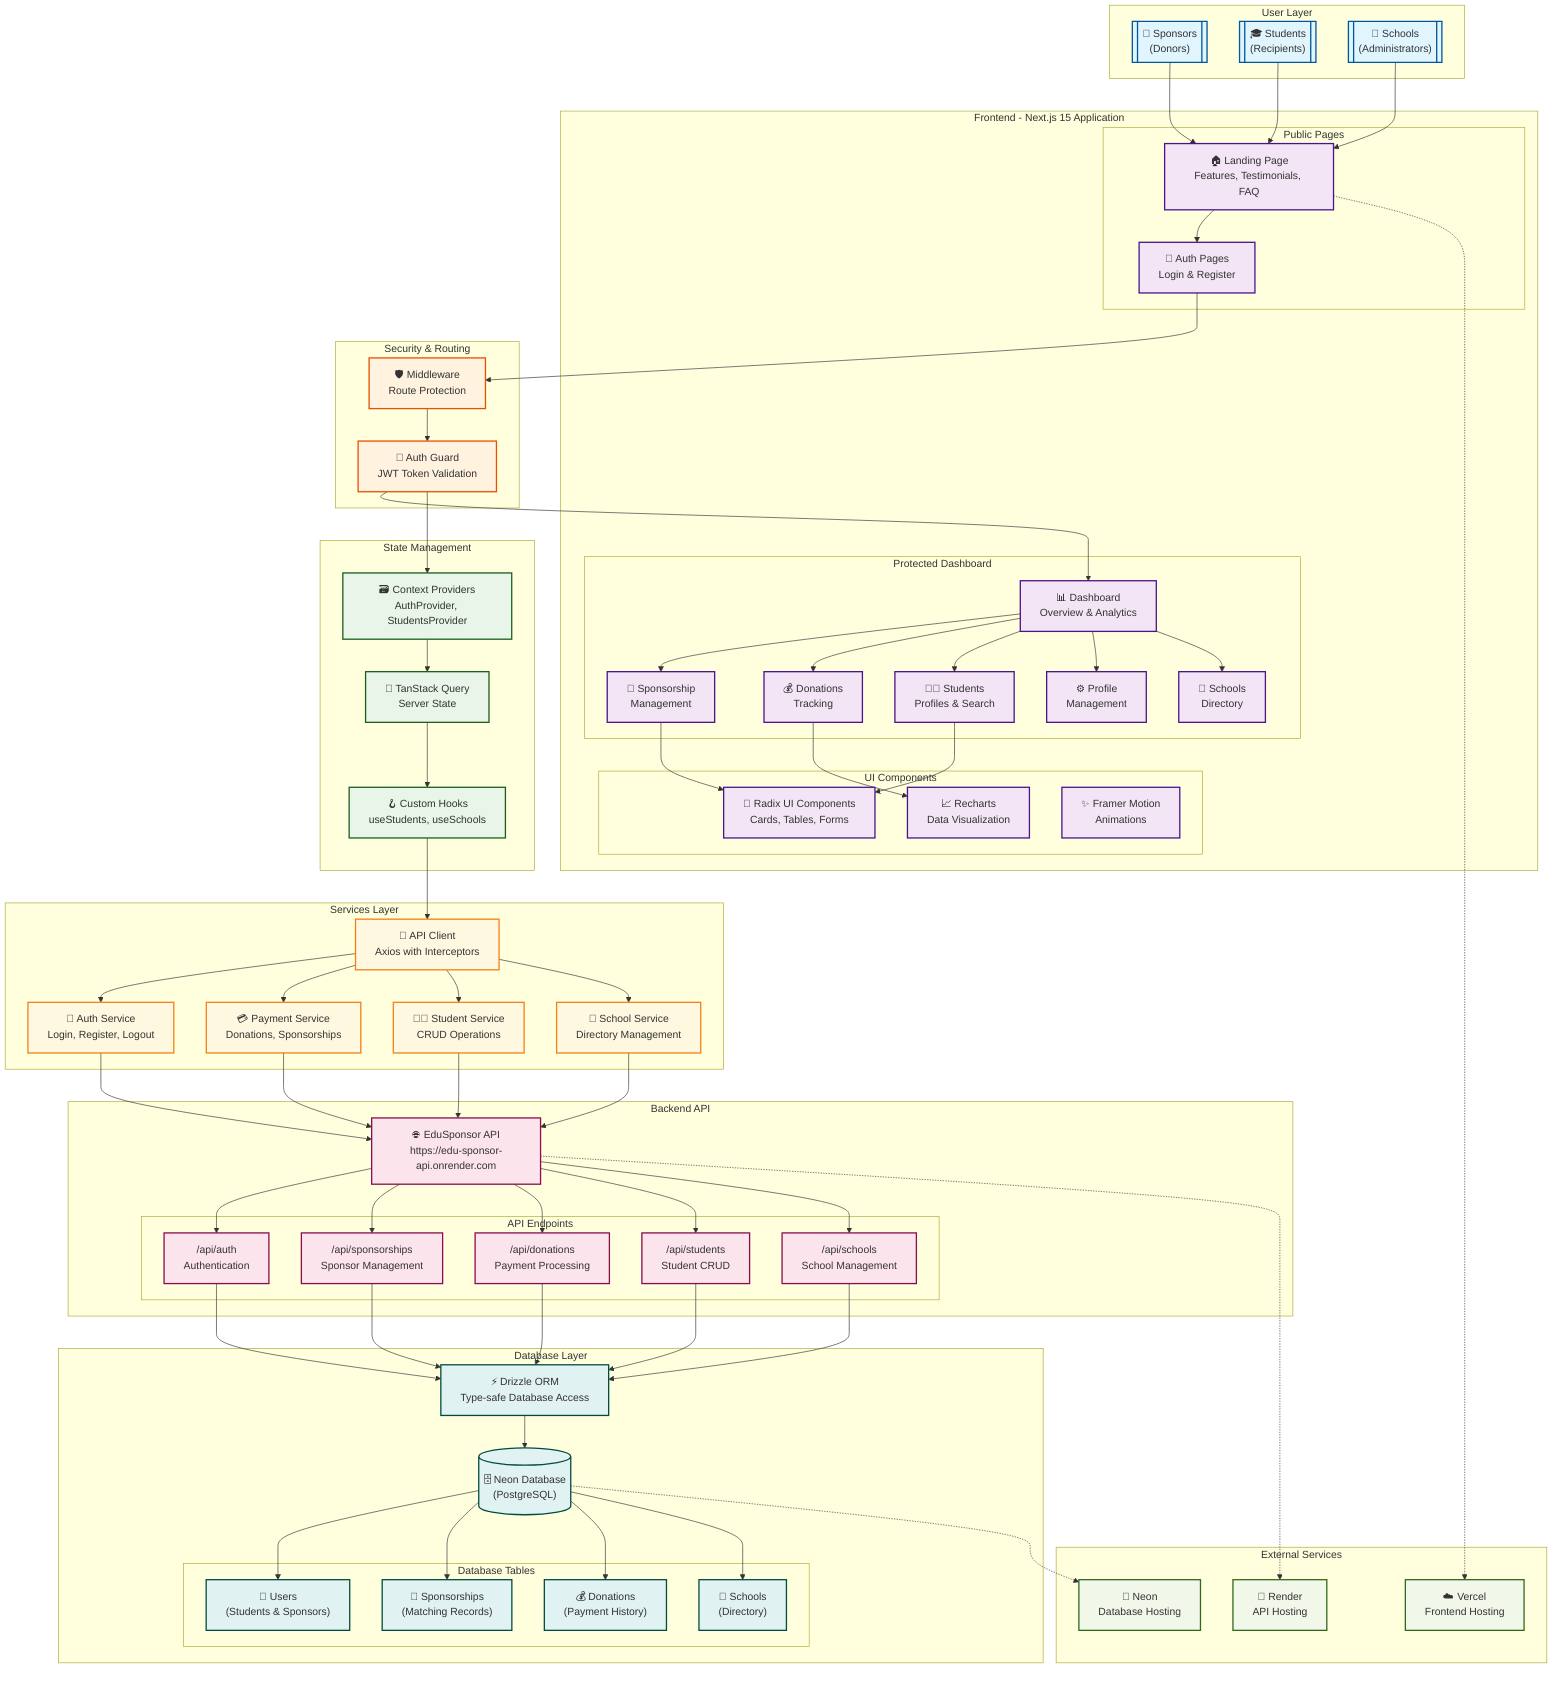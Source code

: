 graph TB
    %% User Layer
    subgraph "User Layer"
        U1[["👥 Sponsors<br/>(Donors)"]]
        U2[["🎓 Students<br/>(Recipients)"]]
        U3[["🏫 Schools<br/>(Administrators)"]]
    end

    %% Frontend Layer
    subgraph "Frontend - Next.js 15 Application"
        subgraph "Public Pages"
            LP["🏠 Landing Page<br/>Features, Testimonials, FAQ"]
            AUTH["🔐 Auth Pages<br/>Login & Register"]
        end
        
        subgraph "Protected Dashboard"
            DASH["📊 Dashboard<br/>Overview & Analytics"]
            SPONSOR["💝 Sponsorship<br/>Management"]
            DONATE["💰 Donations<br/>Tracking"]
            STUDENTS["👨‍🎓 Students<br/>Profiles & Search"]
            PROFILE["⚙️ Profile<br/>Management"]
            SCHOOLS["🏫 Schools<br/>Directory"]
        end
        
        subgraph "UI Components"
            UI["🎨 Radix UI Components<br/>Cards, Tables, Forms"]
            CHARTS["📈 Recharts<br/>Data Visualization"]
            ANIM["✨ Framer Motion<br/>Animations"]
        end
    end

    %% Middleware & Security
    subgraph "Security & Routing"
        MW["🛡️ Middleware<br/>Route Protection"]
        AUTH_GUARD["🚪 Auth Guard<br/>JWT Token Validation"]
    end

    %% State Management
    subgraph "State Management"
        TQ["🔄 TanStack Query<br/>Server State"]
        CTX["🗃️ Context Providers<br/>AuthProvider, StudentsProvider"]
        HOOKS["🪝 Custom Hooks<br/>useStudents, useSchools"]
    end

    %% Services Layer
    subgraph "Services Layer"
        API_CLIENT["📡 API Client<br/>Axios with Interceptors"]
        AUTH_SVC["🔑 Auth Service<br/>Login, Register, Logout"]
        PAYMENT_SVC["💳 Payment Service<br/>Donations, Sponsorships"]
        STUDENT_SVC["👨‍🎓 Student Service<br/>CRUD Operations"]
        SCHOOL_SVC["🏫 School Service<br/>Directory Management"]
    end

    %% External API
    subgraph "Backend API"
        API["🌐 EduSponsor API<br/>https://edu-sponsor-api.onrender.com"]
        
        subgraph "API Endpoints"
            AUTH_EP["/api/auth<br/>Authentication"]
            SPONSOR_EP["/api/sponsorships<br/>Sponsor Management"]
            DONATE_EP["/api/donations<br/>Payment Processing"]
            STUDENT_EP["/api/students<br/>Student CRUD"]
            SCHOOL_EP["/api/schools<br/>School Management"]
        end
    end

    %% Database Layer
    subgraph "Database Layer"
        NEON[("🗄️ Neon Database<br/>(PostgreSQL)")]
        DRIZZLE["⚡ Drizzle ORM<br/>Type-safe Database Access"]
        
        subgraph "Database Tables"
            USERS["👤 Users<br/>(Students & Sponsors)"]
            SPONSORSHIPS["🤝 Sponsorships<br/>(Matching Records)"]
            DONATIONS["💰 Donations<br/>(Payment History)"]
            SCHOOLS_DB["🏫 Schools<br/>(Directory)"]
        end
    end

    %% External Services
    subgraph "External Services"
        HOSTING["☁️ Vercel<br/>Frontend Hosting"]
        API_HOST["🚀 Render<br/>API Hosting"]
        STORAGE["💾 Neon<br/>Database Hosting"]
    end

    %% Data Flow Connections
    U1 --> LP
    U2 --> LP
    U3 --> LP
    
    LP --> AUTH
    AUTH --> MW
    MW --> AUTH_GUARD
    AUTH_GUARD --> DASH
    
    DASH --> SPONSOR
    DASH --> DONATE
    DASH --> STUDENTS
    DASH --> PROFILE
    DASH --> SCHOOLS
    
    SPONSOR --> UI
    DONATE --> CHARTS
    STUDENTS --> UI
    
    AUTH_GUARD --> CTX
    CTX --> TQ
    TQ --> HOOKS
    
    HOOKS --> API_CLIENT
    API_CLIENT --> AUTH_SVC
    API_CLIENT --> PAYMENT_SVC
    API_CLIENT --> STUDENT_SVC
    API_CLIENT --> SCHOOL_SVC
    
    AUTH_SVC --> API
    PAYMENT_SVC --> API
    STUDENT_SVC --> API
    SCHOOL_SVC --> API
    
    API --> AUTH_EP
    API --> SPONSOR_EP
    API --> DONATE_EP
    API --> STUDENT_EP
    API --> SCHOOL_EP
    
    AUTH_EP --> DRIZZLE
    SPONSOR_EP --> DRIZZLE
    DONATE_EP --> DRIZZLE
    STUDENT_EP --> DRIZZLE
    SCHOOL_EP --> DRIZZLE
    
    DRIZZLE --> NEON
    NEON --> USERS
    NEON --> SPONSORSHIPS
    NEON --> DONATIONS
    NEON --> SCHOOLS_DB
    
    %% Deployment Connections
    LP -.-> HOSTING
    API -.-> API_HOST
    NEON -.-> STORAGE

    %% Styling
    classDef userClass fill:#e1f5fe,stroke:#01579b,stroke-width:2px
    classDef frontendClass fill:#f3e5f5,stroke:#4a148c,stroke-width:2px
    classDef securityClass fill:#fff3e0,stroke:#e65100,stroke-width:2px
    classDef stateClass fill:#e8f5e8,stroke:#1b5e20,stroke-width:2px
    classDef serviceClass fill:#fff8e1,stroke:#f57f17,stroke-width:2px
    classDef apiClass fill:#fce4ec,stroke:#880e4f,stroke-width:2px
    classDef dbClass fill:#e0f2f1,stroke:#004d40,stroke-width:2px
    classDef externalClass fill:#f1f8e9,stroke:#33691e,stroke-width:2px

    class U1,U2,U3 userClass
    class LP,AUTH,DASH,SPONSOR,DONATE,STUDENTS,PROFILE,SCHOOLS,UI,CHARTS,ANIM frontendClass
    class MW,AUTH_GUARD securityClass
    class TQ,CTX,HOOKS stateClass
    class API_CLIENT,AUTH_SVC,PAYMENT_SVC,STUDENT_SVC,SCHOOL_SVC serviceClass
    class API,AUTH_EP,SPONSOR_EP,DONATE_EP,STUDENT_EP,SCHOOL_EP apiClass
    class NEON,DRIZZLE,USERS,SPONSORSHIPS,DONATIONS,SCHOOLS_DB dbClass
    class HOSTING,API_HOST,STORAGE externalClass